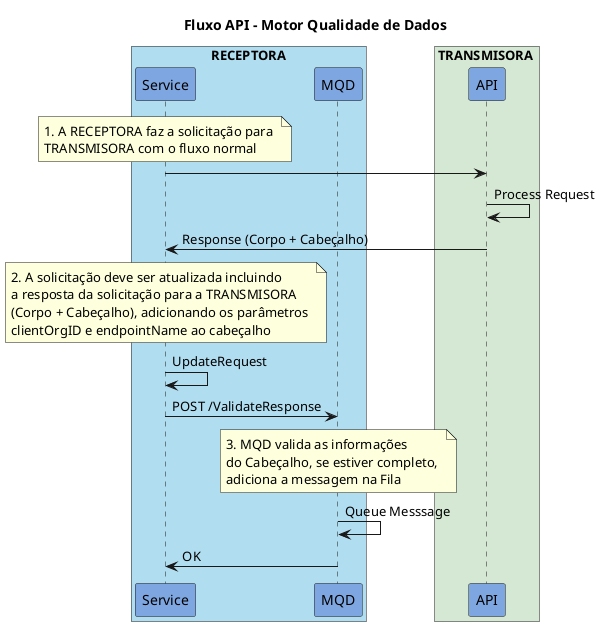 @startuml
title Fluxo API - Motor Qualidade de Dados

box "RECEPTORA" #B1DDF0
  participant Service #7EA6E0
  participant MQD #7EA6E0
end box

box TRANSMISORA #D5E8D4
  participant API #7EA6E0
end box

note over Service 
   1. A RECEPTORA faz a solicitação para 
   TRANSMISORA com o fluxo normal
end note

Service -> API
API -> API: Process Request
API -> Service: Response (Corpo + Cabeçalho)
  note over Service 
     2. A solicitação deve ser atualizada incluindo 
     a resposta da solicitação para a TRANSMISORA
     (Corpo + Cabeçalho), adicionando os parâmetros 
     clientOrgID e endpointName ao cabeçalho 
  end note
Service -> Service: UpdateRequest



Service -> MQD: POST /ValidateResponse
note over MQD
  3. MQD valida as informações 
  do Cabeçalho, se estiver completo, 
  adiciona a messagem na Fila
end note
MQD -> MQD: Queue Messsage
MQD -> Service: OK
@enduml